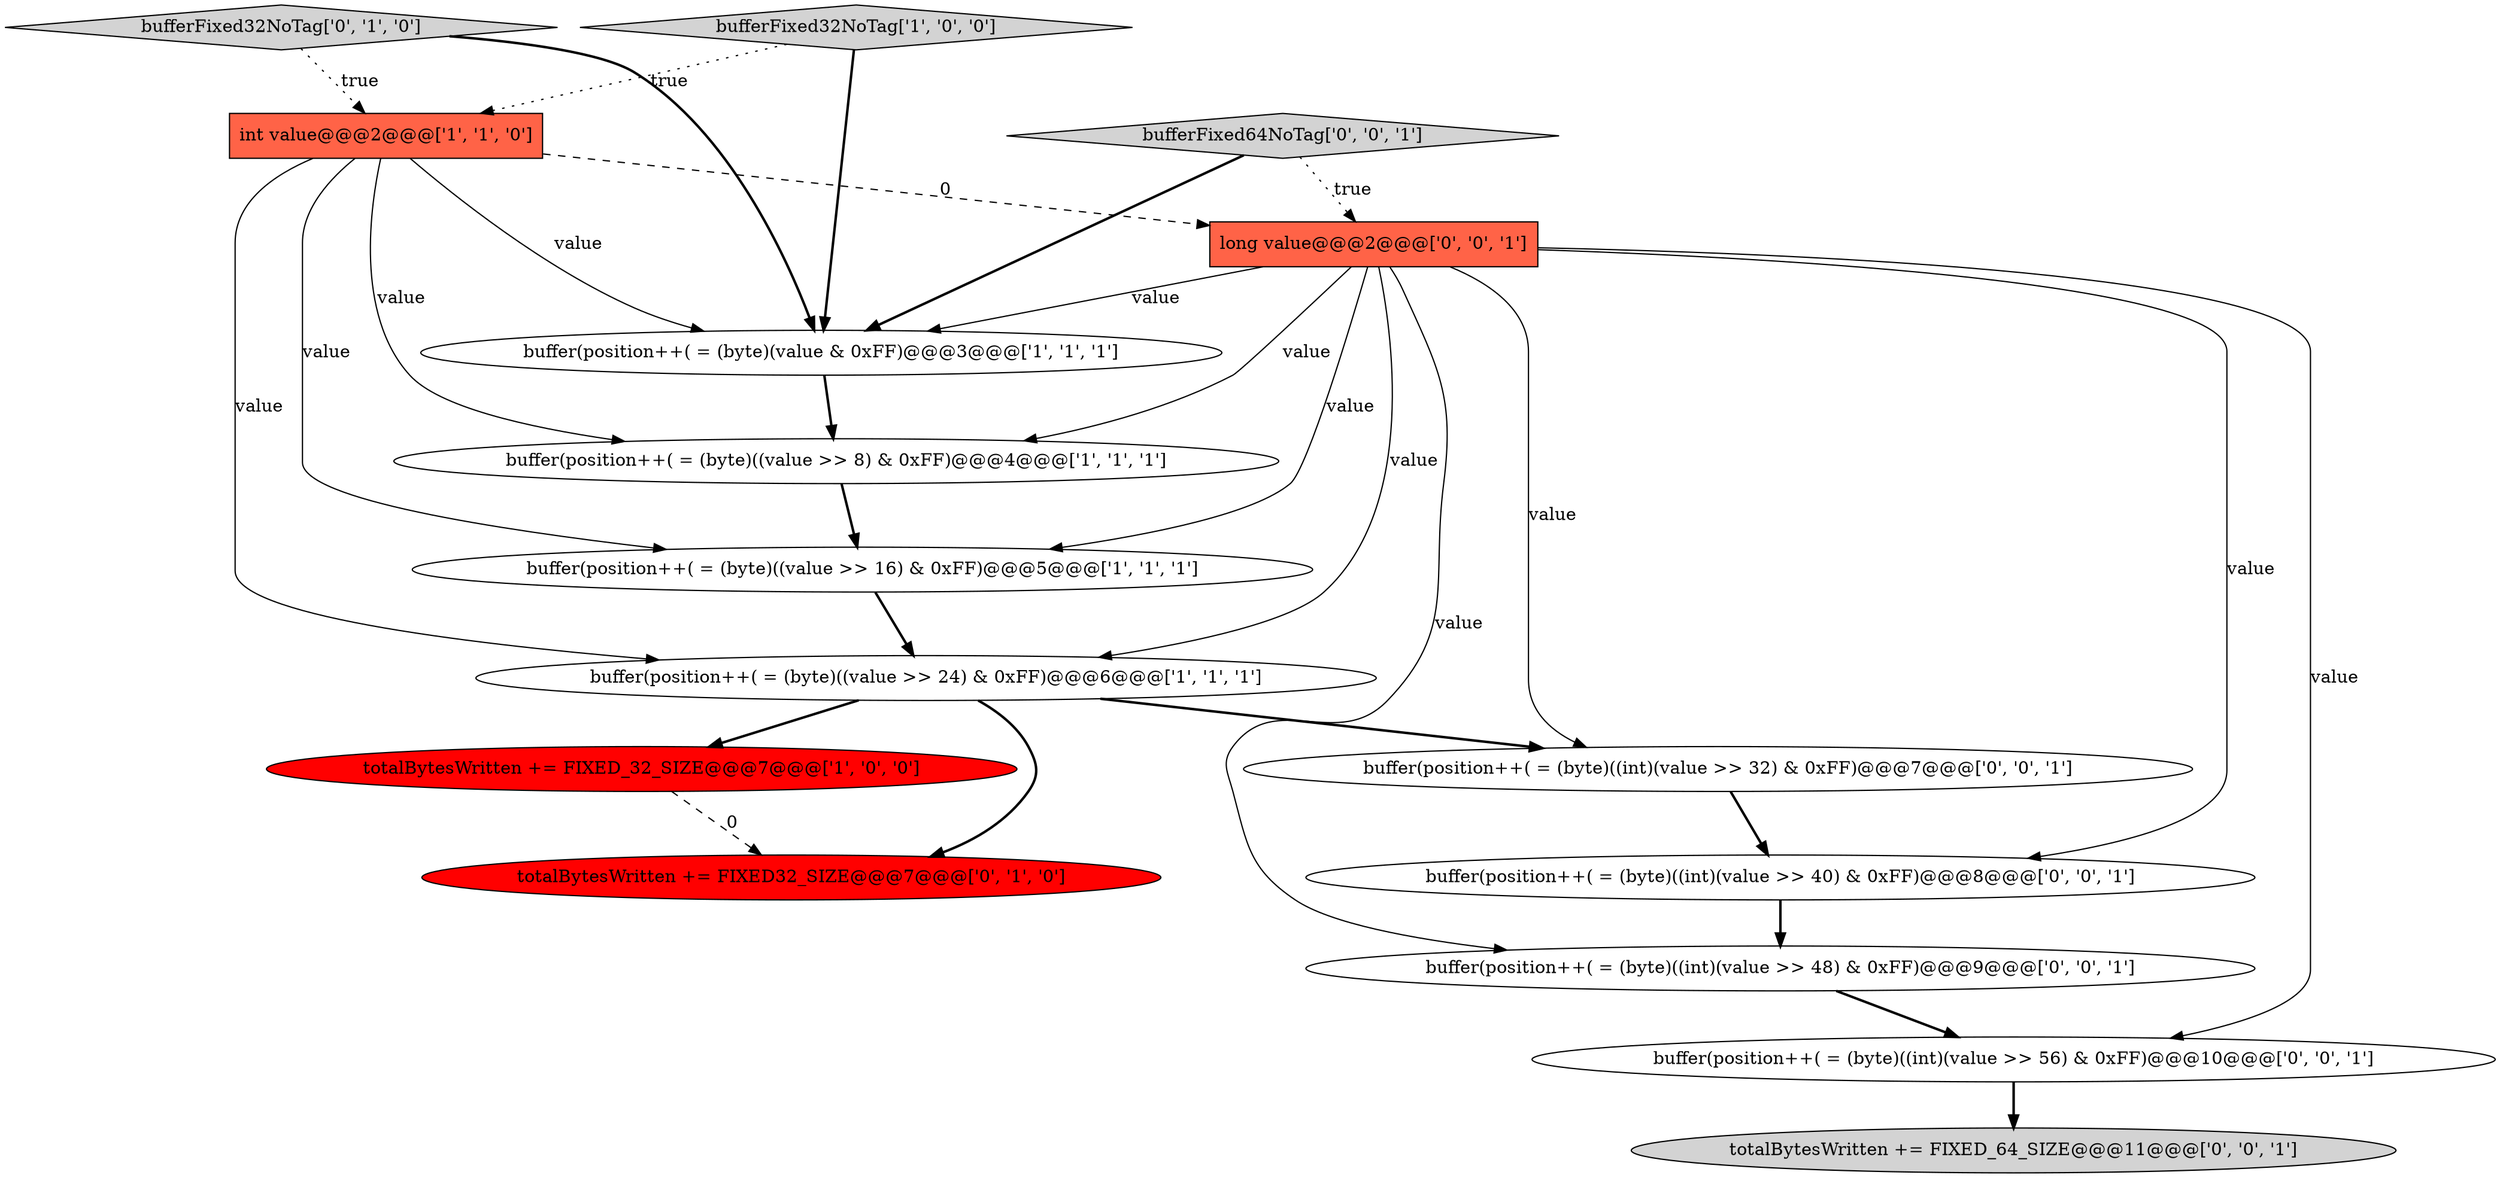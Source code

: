 digraph {
1 [style = filled, label = "buffer(position++( = (byte)((value >> 8) & 0xFF)@@@4@@@['1', '1', '1']", fillcolor = white, shape = ellipse image = "AAA0AAABBB1BBB"];
0 [style = filled, label = "totalBytesWritten += FIXED_32_SIZE@@@7@@@['1', '0', '0']", fillcolor = red, shape = ellipse image = "AAA1AAABBB1BBB"];
8 [style = filled, label = "totalBytesWritten += FIXED32_SIZE@@@7@@@['0', '1', '0']", fillcolor = red, shape = ellipse image = "AAA1AAABBB2BBB"];
11 [style = filled, label = "long value@@@2@@@['0', '0', '1']", fillcolor = tomato, shape = box image = "AAA0AAABBB3BBB"];
14 [style = filled, label = "totalBytesWritten += FIXED_64_SIZE@@@11@@@['0', '0', '1']", fillcolor = lightgray, shape = ellipse image = "AAA0AAABBB3BBB"];
5 [style = filled, label = "buffer(position++( = (byte)(value & 0xFF)@@@3@@@['1', '1', '1']", fillcolor = white, shape = ellipse image = "AAA0AAABBB1BBB"];
2 [style = filled, label = "bufferFixed32NoTag['1', '0', '0']", fillcolor = lightgray, shape = diamond image = "AAA0AAABBB1BBB"];
13 [style = filled, label = "bufferFixed64NoTag['0', '0', '1']", fillcolor = lightgray, shape = diamond image = "AAA0AAABBB3BBB"];
4 [style = filled, label = "buffer(position++( = (byte)((value >> 16) & 0xFF)@@@5@@@['1', '1', '1']", fillcolor = white, shape = ellipse image = "AAA0AAABBB1BBB"];
6 [style = filled, label = "buffer(position++( = (byte)((value >> 24) & 0xFF)@@@6@@@['1', '1', '1']", fillcolor = white, shape = ellipse image = "AAA0AAABBB1BBB"];
9 [style = filled, label = "buffer(position++( = (byte)((int)(value >> 48) & 0xFF)@@@9@@@['0', '0', '1']", fillcolor = white, shape = ellipse image = "AAA0AAABBB3BBB"];
10 [style = filled, label = "buffer(position++( = (byte)((int)(value >> 56) & 0xFF)@@@10@@@['0', '0', '1']", fillcolor = white, shape = ellipse image = "AAA0AAABBB3BBB"];
12 [style = filled, label = "buffer(position++( = (byte)((int)(value >> 32) & 0xFF)@@@7@@@['0', '0', '1']", fillcolor = white, shape = ellipse image = "AAA0AAABBB3BBB"];
15 [style = filled, label = "buffer(position++( = (byte)((int)(value >> 40) & 0xFF)@@@8@@@['0', '0', '1']", fillcolor = white, shape = ellipse image = "AAA0AAABBB3BBB"];
3 [style = filled, label = "int value@@@2@@@['1', '1', '0']", fillcolor = tomato, shape = box image = "AAA0AAABBB1BBB"];
7 [style = filled, label = "bufferFixed32NoTag['0', '1', '0']", fillcolor = lightgray, shape = diamond image = "AAA0AAABBB2BBB"];
2->3 [style = dotted, label="true"];
11->5 [style = solid, label="value"];
11->1 [style = solid, label="value"];
3->4 [style = solid, label="value"];
1->4 [style = bold, label=""];
10->14 [style = bold, label=""];
4->6 [style = bold, label=""];
3->1 [style = solid, label="value"];
12->15 [style = bold, label=""];
11->10 [style = solid, label="value"];
6->0 [style = bold, label=""];
9->10 [style = bold, label=""];
5->1 [style = bold, label=""];
11->6 [style = solid, label="value"];
7->5 [style = bold, label=""];
11->9 [style = solid, label="value"];
3->6 [style = solid, label="value"];
7->3 [style = dotted, label="true"];
15->9 [style = bold, label=""];
6->8 [style = bold, label=""];
13->5 [style = bold, label=""];
11->4 [style = solid, label="value"];
13->11 [style = dotted, label="true"];
0->8 [style = dashed, label="0"];
11->12 [style = solid, label="value"];
3->5 [style = solid, label="value"];
11->15 [style = solid, label="value"];
3->11 [style = dashed, label="0"];
2->5 [style = bold, label=""];
6->12 [style = bold, label=""];
}
